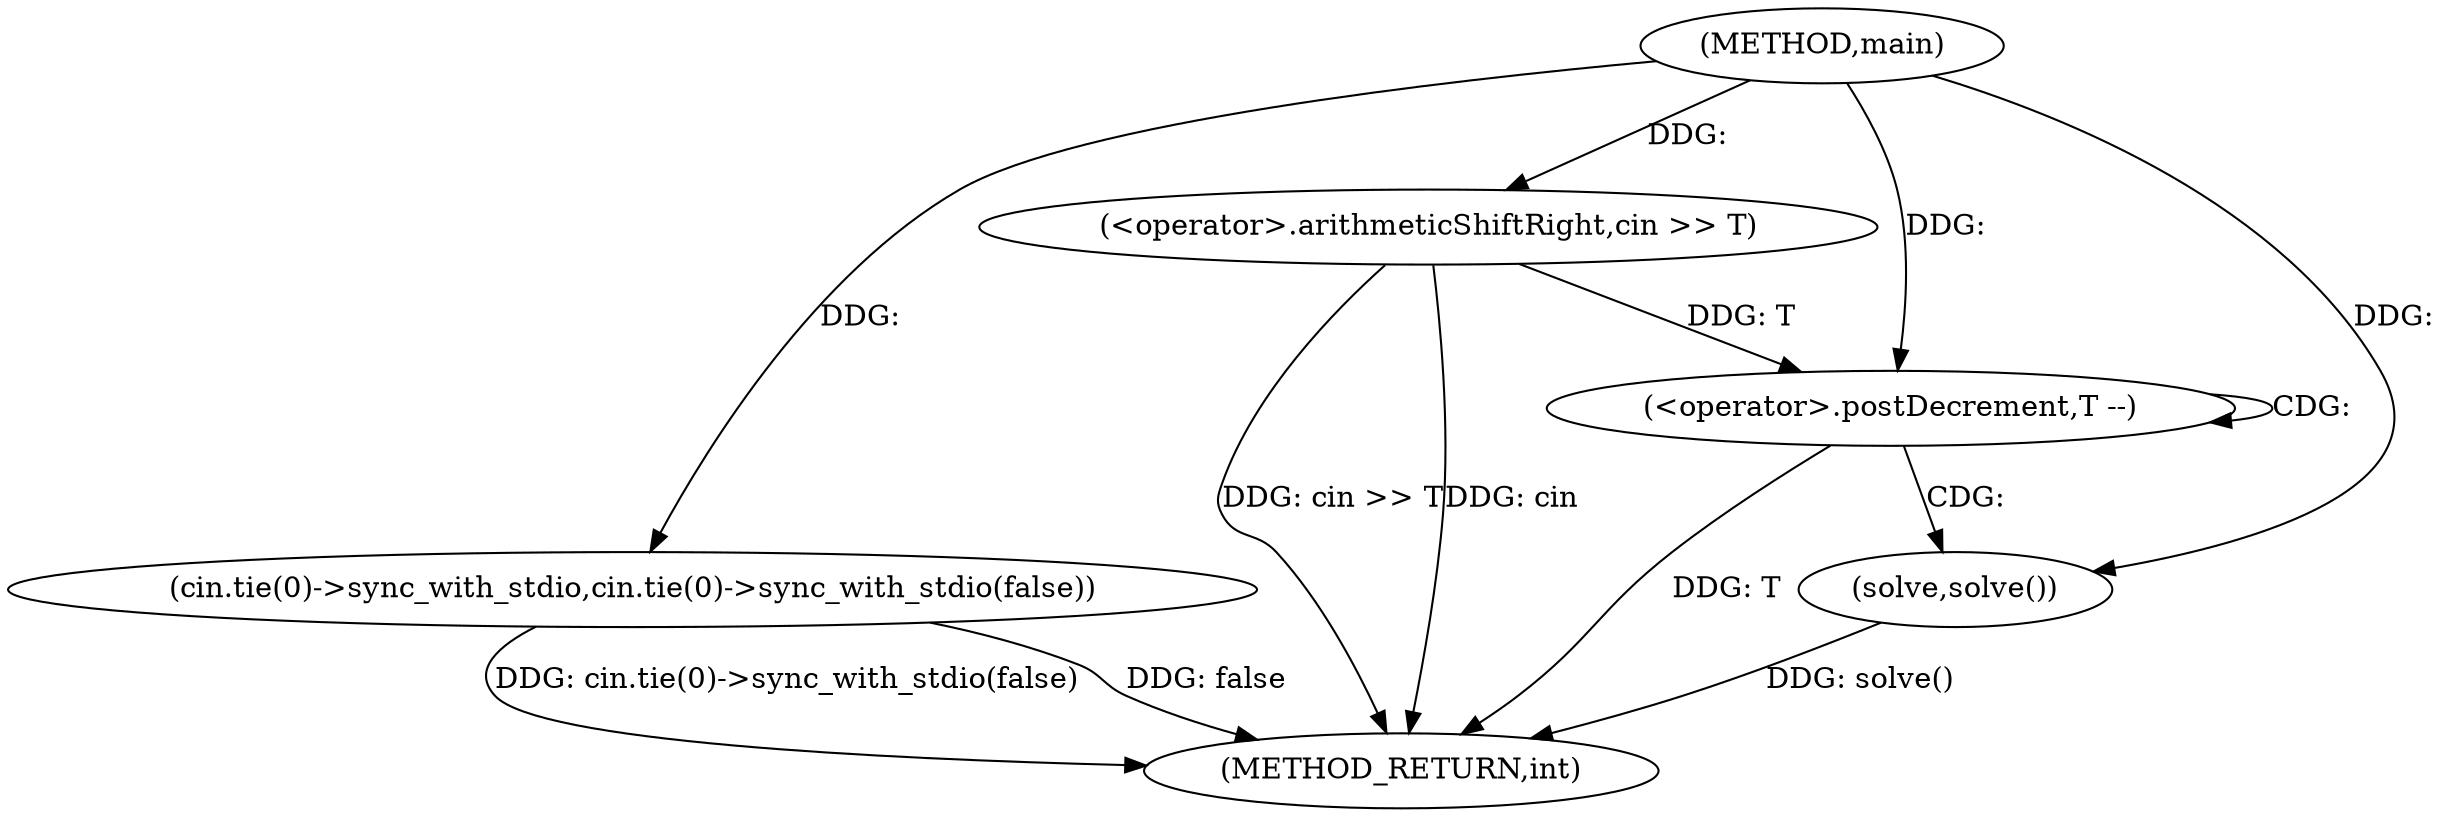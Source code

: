 digraph "main" {  
"1000326" [label = "(METHOD,main)" ]
"1000339" [label = "(METHOD_RETURN,int)" ]
"1000328" [label = "(cin.tie(0)->sync_with_stdio,cin.tie(0)->sync_with_stdio(false))" ]
"1000332" [label = "(<operator>.arithmeticShiftRight,cin >> T)" ]
"1000335" [label = "(<operator>.postDecrement,T --)" ]
"1000338" [label = "(solve,solve())" ]
  "1000328" -> "1000339"  [ label = "DDG: cin.tie(0)->sync_with_stdio(false)"] 
  "1000332" -> "1000339"  [ label = "DDG: cin >> T"] 
  "1000335" -> "1000339"  [ label = "DDG: T"] 
  "1000338" -> "1000339"  [ label = "DDG: solve()"] 
  "1000328" -> "1000339"  [ label = "DDG: false"] 
  "1000332" -> "1000339"  [ label = "DDG: cin"] 
  "1000326" -> "1000328"  [ label = "DDG: "] 
  "1000326" -> "1000332"  [ label = "DDG: "] 
  "1000332" -> "1000335"  [ label = "DDG: T"] 
  "1000326" -> "1000335"  [ label = "DDG: "] 
  "1000326" -> "1000338"  [ label = "DDG: "] 
  "1000335" -> "1000335"  [ label = "CDG: "] 
  "1000335" -> "1000338"  [ label = "CDG: "] 
}
